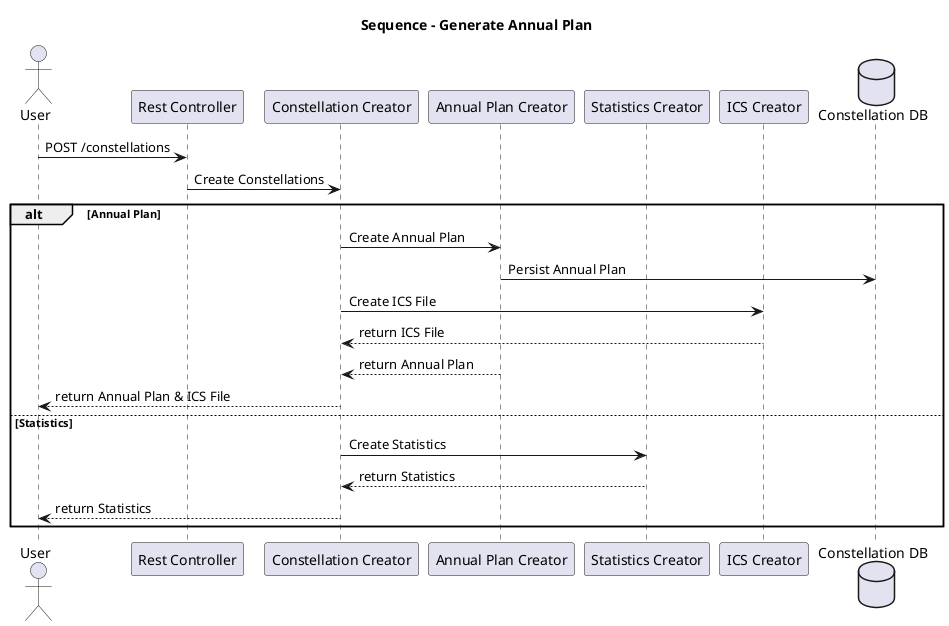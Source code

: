@startuml
title Sequence – Generate Annual Plan

actor User
participant "Rest Controller"          as CC
participant "Constellation Creator"      as CCF
participant "Annual Plan Creator"        as ASC
participant "Statistics Creator"            as SSC
participant "ICS Creator"            as ICSFCS

database  "Constellation DB" as CD

User -> CC : POST /constellations
CC -> CCF : Create Constellations

alt Annual Plan
    CCF -> ASC : Create Annual Plan
    ASC -> CD : Persist Annual Plan
    CCF -> ICSFCS : Create ICS File
    ICSFCS --> CCF : return ICS File
    ASC --> CCF : return Annual Plan
    CCF --> User : return Annual Plan & ICS File
else Statistics
    CCF -> SSC : Create Statistics
    SSC --> CCF : return Statistics
    CCF --> User : return Statistics
end

@enduml
